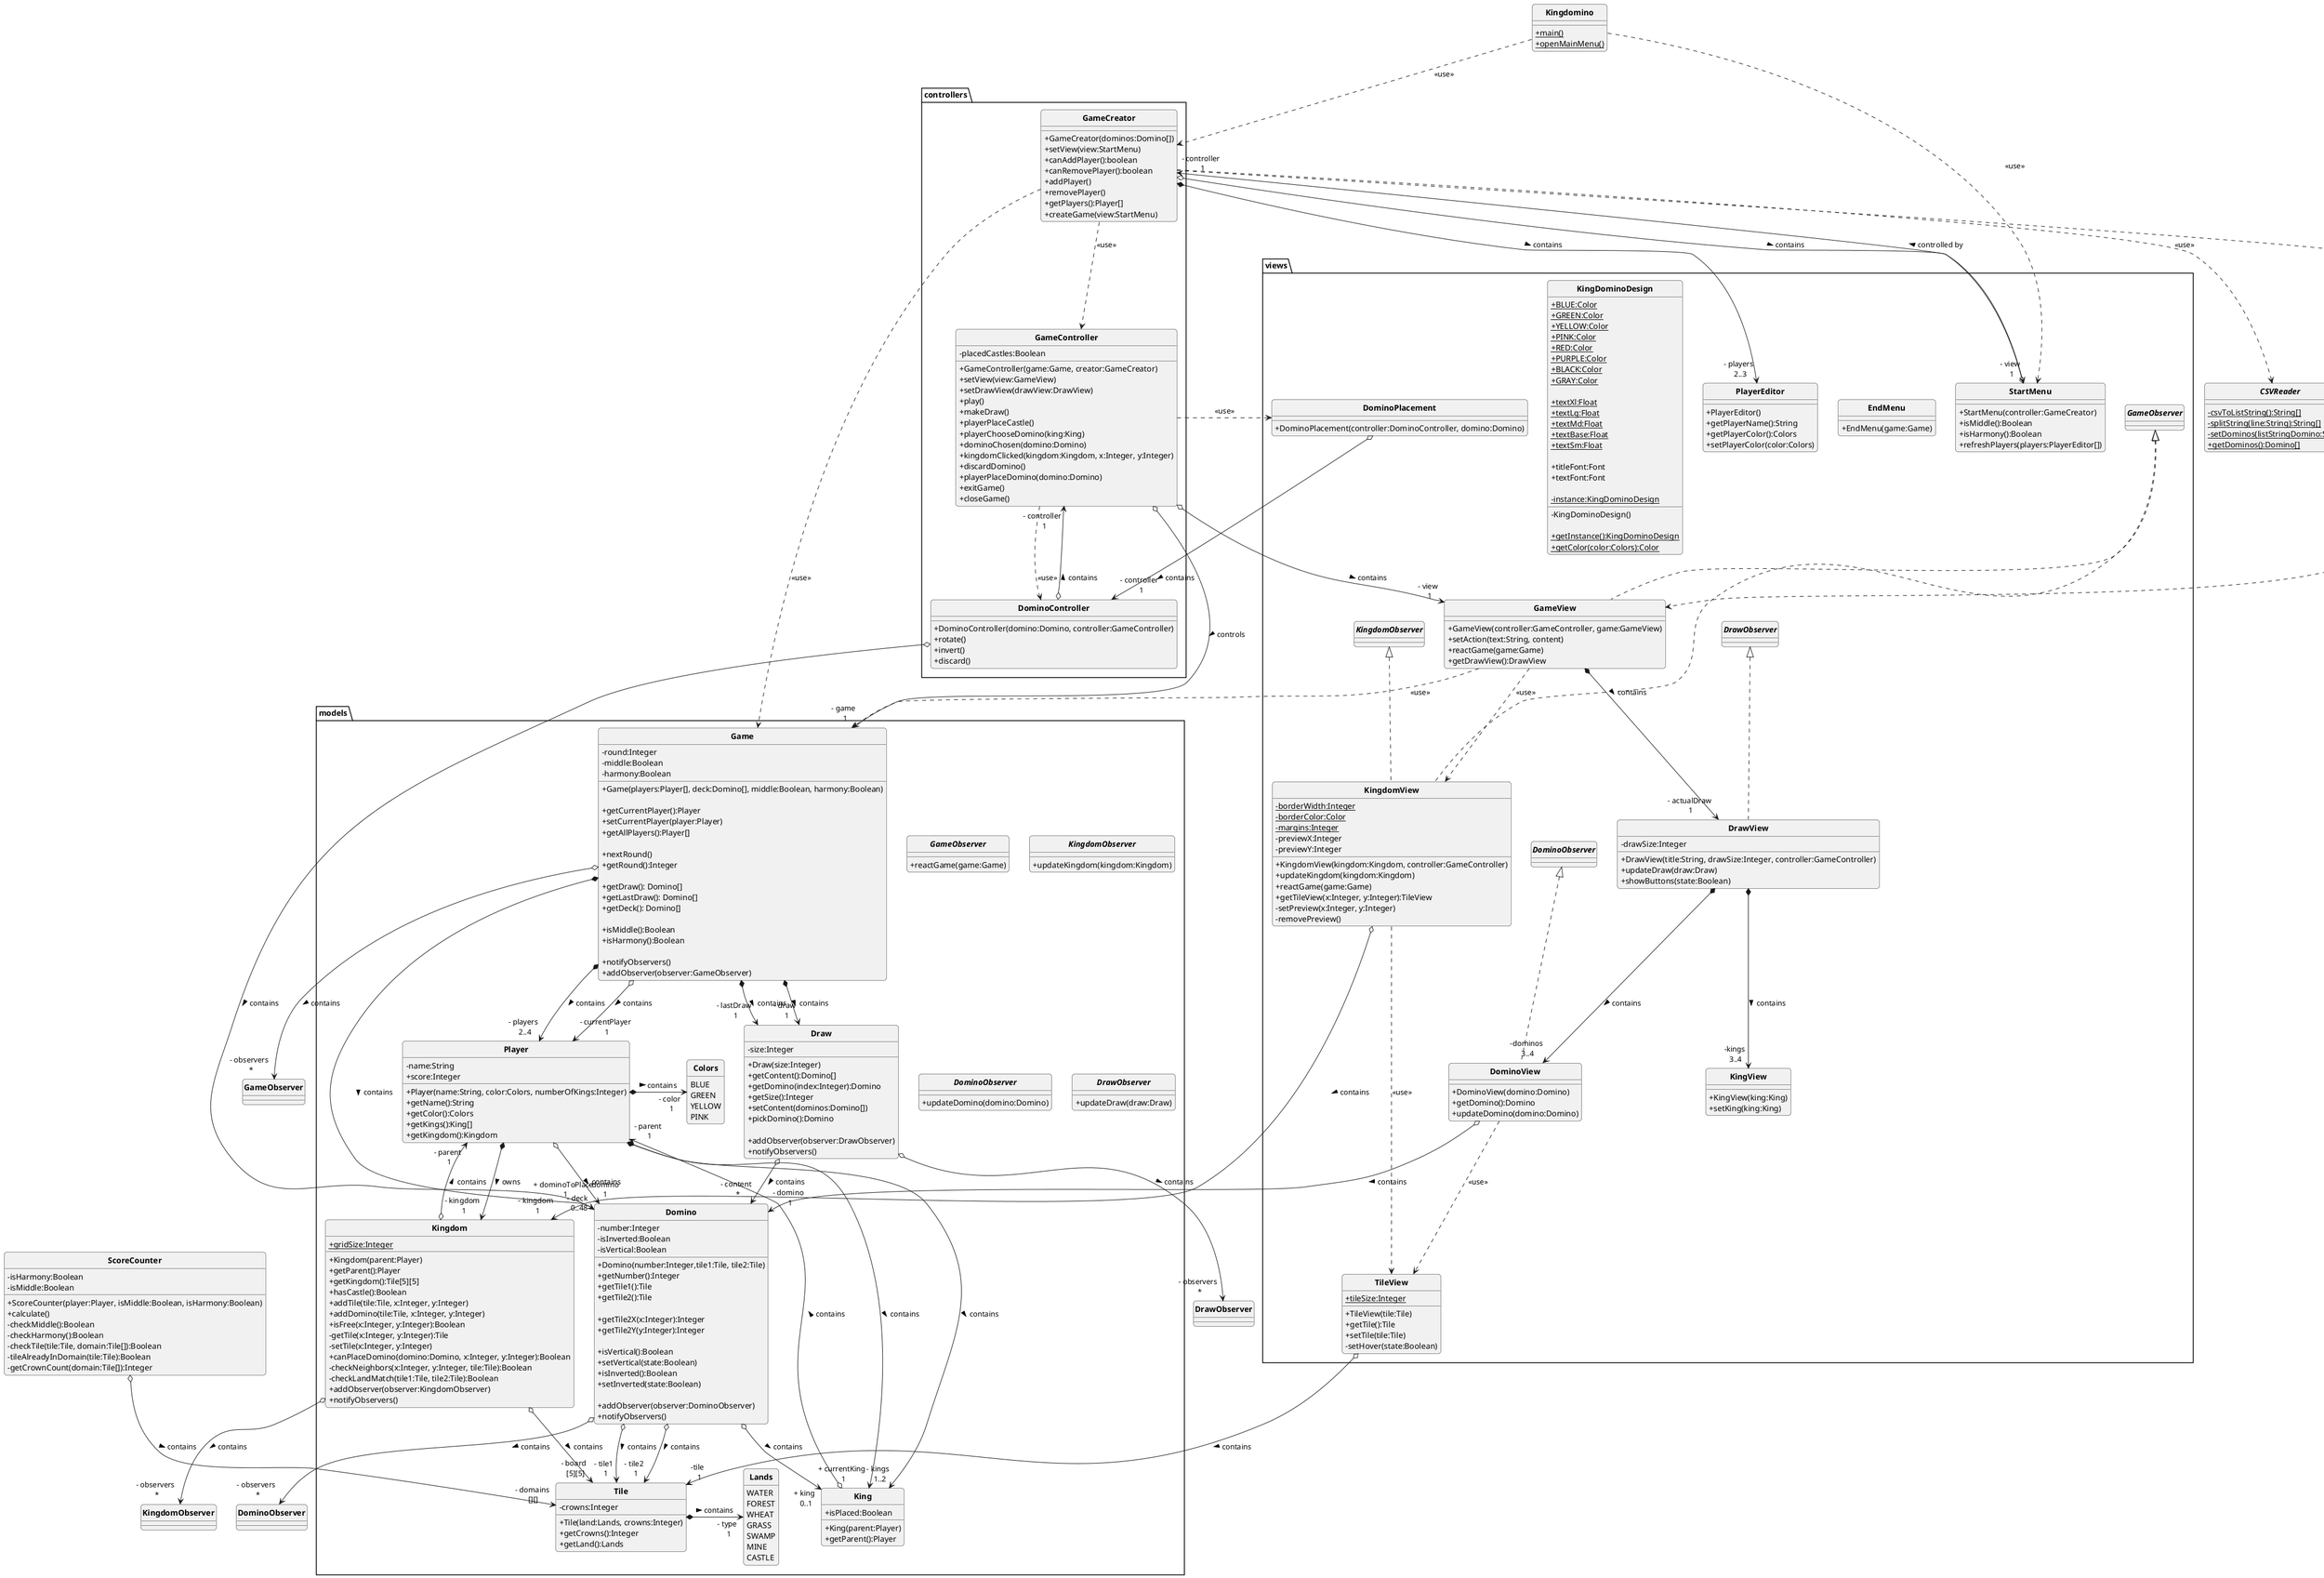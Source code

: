 @startuml
'https://plantuml.com/class-diagram

skinparam style strictuml
skinparam classAttributeIconSize 0
skinparam classFontStyle Bold
skinparam roundcorner 10
hide enum methods

class Kingdomino {
    + {static}main()
    + {static}openMainMenu()
}

abstract class CSVReader {
    - {static} csvToListString():String[]
    - {static} splitString(line:String):String[]
    - {static} setDominos(listStringDomino:String[])
    + {static} getDominos():Domino[]
}

class ScoreCounter {
    - isHarmony:Boolean
    - isMiddle:Boolean
    + ScoreCounter(player:Player, isMiddle:Boolean, isHarmony:Boolean)
    + calculate()
    - checkMiddle():Boolean
    - checkHarmony():Boolean
    - checkTile(tile:Tile, domain:Tile[]):Boolean
    - tileAlreadyInDomain(tile:Tile):Boolean
    - getCrownCount(domain:Tile[]):Integer
}

package models {

    interface GameObserver {
        + reactGame(game:Game)
    }

    class Game {
        - round:Integer
        - middle:Boolean
        - harmony:Boolean

        + Game(players:Player[], deck:Domino[], middle:Boolean, harmony:Boolean)

        + getCurrentPlayer():Player
        + setCurrentPlayer(player:Player)
        + getAllPlayers():Player[]

        + nextRound()
        + getRound():Integer

        + getDraw(): Domino[]
        + getLastDraw(): Domino[]
        + getDeck(): Domino[]

        + isMiddle():Boolean
        + isHarmony():Boolean

        + notifyObservers()
        + addObserver(observer:GameObserver)
    }

    class Draw {
        - size:Integer
        + Draw(size:Integer)
        + getContent():Domino[]
        + getDomino(index:Integer):Domino
        + getSize():Integer
        + setContent(dominos:Domino[])
        + pickDomino():Domino

        + addObserver(observer:DrawObserver)
        + notifyObservers()
    }

    class Player {
        - name:String
        + score:Integer
        + Player(name:String, color:Colors, numberOfKings:Integer)
        + getName():String
        + getColor():Colors
        + getKings():King[]
        + getKingdom():Kingdom
    }

    class King {
        + isPlaced:Boolean
        + King(parent:Player)
        + getParent():Player
    }

    class Kingdom {
        + {static}gridSize:Integer
        + Kingdom(parent:Player)
        + getParent():Player
        + getKingdom():Tile[5][5]
        + hasCastle():Boolean
        + addTile(tile:Tile, x:Integer, y:Integer)
        + addDomino(tile:Tile, x:Integer, y:Integer)
        + isFree(x:Integer, y:Integer):Boolean
        - getTile(x:Integer, y:Integer):Tile
        - setTile(x:Integer, y:Integer)
        + canPlaceDomino(domino:Domino, x:Integer, y:Integer):Boolean
        - checkNeighbors(x:Integer, y:Integer, tile:Tile):Boolean
        - checkLandMatch(tile1:Tile, tile2:Tile):Boolean
        + addObserver(observer:KingdomObserver)
        + notifyObservers()
    }

    class Domino {
        - number:Integer
        - isInverted:Boolean
        - isVertical:Boolean

        + Domino(number:Integer,tile1:Tile, tile2:Tile)
        + getNumber():Integer
        + getTile1():Tile
        + getTile2():Tile

        + getTile2X(x:Integer):Integer
        + getTile2Y(y:Integer):Integer

        + isVertical():Boolean
        + setVertical(state:Boolean)
        + isInverted():Boolean
        + setInverted(state:Boolean)

        + addObserver(observer:DominoObserver)
        + notifyObservers()
    }

    class Tile {
        - crowns:Integer
        + Tile(land:Lands, crowns:Integer)
        + getCrowns():Integer
        + getLand():Lands
    }

    enum Lands {
        WATER
        FOREST
        WHEAT
        GRASS
        SWAMP
        MINE
        CASTLE
    }

    enum Colors {
        BLUE
        GREEN
        YELLOW
        PINK
    }

    interface KingdomObserver {
        + updateKingdom(kingdom:Kingdom)
    }

    interface DominoObserver {
        + updateDomino(domino:Domino)
    }

    interface DrawObserver {
        + updateDraw(draw:Draw)
    }

}

package views {

    class GameView implements GameObserver {
        + GameView(controller:GameController, game:GameView)
        + setAction(text:String, content)
        + reactGame(game:Game)
        + getDrawView():DrawView
    }

    class StartMenu {
        + StartMenu(controller:GameCreator)
        + isMiddle():Boolean
        + isHarmony():Boolean
        + refreshPlayers(players:PlayerEditor[])
    }

    class EndMenu {
        + EndMenu(game:Game)
    }

    class PlayerEditor {
        + PlayerEditor()
        + getPlayerName():String
        + getPlayerColor():Colors
        + setPlayerColor(color:Colors)
    }

    class KingdomView implements KingdomObserver, GameObserver {
        - {static}borderWidth:Integer
        - {static}borderColor:Color
        - {static}margins:Integer
        - previewX:Integer
        - previewY:Integer
        + KingdomView(kingdom:Kingdom, controller:GameController)
        + updateKingdom(kingdom:Kingdom)
        + reactGame(game:Game)
        + getTileView(x:Integer, y:Integer):TileView
        - setPreview(x:Integer, y:Integer)
        - removePreview()
    }

    class DrawView implements DrawObserver {
        - drawSize:Integer
        + DrawView(title:String, drawSize:Integer, controller:GameController)
        + updateDraw(draw:Draw)
        + showButtons(state:Boolean)
    }

    class DominoView implements DominoObserver {
        + DominoView(domino:Domino)
        + getDomino():Domino
        + updateDomino(domino:Domino)
    }

    class TileView {
        + {static}tileSize:Integer
        + TileView(tile:Tile)
        + getTile():Tile
        + setTile(tile:Tile)
        - setHover(state:Boolean)
    }

    class KingDominoDesign {
        + {static}BLUE:Color
        + {static}GREEN:Color
        + {static}YELLOW:Color
        + {static}PINK:Color
        + {static}RED:Color
        + {static}PURPLE:Color
        + {static}BLACK:Color
        + {static}GRAY:Color

        + {static}textXl:Float
        + {static}textLg:Float
        + {static}textMd:Float
        + {static}textBase:Float
        + {static}textSm:Float

        + titleFont:Font
        + textFont:Font

        - {static}instance:KingDominoDesign

        - KingDominoDesign()

        + {static}getInstance():KingDominoDesign
        + {static}getColor(color:Colors):Color

    }

    class DominoPlacement {
        + DominoPlacement(controller:DominoController, domino:Domino)
    }

    class KingView {
        + KingView(king:King)
        + setKing(king:King)
    }

}

package controllers {

    class GameController {
        - placedCastles:Boolean
        + GameController(game:Game, creator:GameCreator)
        + setView(view:GameView)
        + setDrawView(drawView:DrawView)
        + play()
        + makeDraw()
        + playerPlaceCastle()
        + playerChooseDomino(king:King)
        + dominoChosen(domino:Domino)
        + kingdomClicked(kingdom:Kingdom, x:Integer, y:Integer)
        + discardDomino()
        + playerPlaceDomino(domino:Domino)
        + exitGame()
        + closeGame()
    }

    class GameCreator {
        + GameCreator(dominos:Domino[])
        + setView(view:StartMenu)
        + canAddPlayer():boolean
        + canRemovePlayer():boolean
        + addPlayer()
        + removePlayer()
        + getPlayers():Player[]
        + createGame(view:StartMenu)
    }

    class DominoController {
        + DominoController(domino:Domino, controller:GameController)
        + rotate()
        + invert()
        + discard()
    }

}

Kingdomino ..> StartMenu : "<<use>>"
Kingdomino ..> GameCreator : "<<use>>"

GameCreator *--> "- players \n 2..3" PlayerEditor : > contains
GameCreator o--> "- view \n 1" StartMenu : > contains
GameCreator ..> Game : "<<use>>"
GameCreator ..> GameView : "<<use>>"
GameCreator ..> GameController : "<<use>>"
GameCreator ..> CSVReader : "<<use>>"

Game *--> "- players \n 2..4" Player : > contains
Game *--> "- deck \n 0..48" Domino : > contains
Game *--> "- draw \n 1" Draw : > contains
Game *--> "- lastDraw \n 1" Draw : > contains
Game o--> "- observers \n *" GameObserver : > contains
Game o--> "- currentPlayer \n 1" Player : > contains

Draw o--> "- content \n *" Domino : > contains
Draw o--> "- observers \n *" DrawObserver : > contains

GameController o--> "- game \n 1" Game : > controls
GameController o--> "- view \n 1" GameView : > contains
GameController ..> DominoPlacement : <<use>>
GameController ..> DominoController : <<use>>

GameView ..> Game : "<<use>>"
GameView ..> KingdomView : "<<use>>"
GameView *--> " - actualDraw \n 1" DrawView : > contains

StartMenu o--> "- controller \n 1" GameCreator : > controlled by

Player *--> "- kingdom \n 1" Kingdom : > owns
Player *--> "- kings \n 1..2" King : > contains
Player *--> "+ currentKing \n 1" King : > contains
Player *-> "- color \n 1" Colors : > contains
Player o--> "+ dominoToPlace \n 1" Domino : > contains

King o--> "- parent \n 1" Player : > contains

Kingdom o--> "- parent \n 1" Player : > contains
Kingdom o--> "- board \n [5][5]" Tile : > contains
Kingdom o--> "- observers \n *" KingdomObserver : > contains

DominoController o--> "- domino \n 1" Domino : > contains
DominoController o--> "- controller \n 1" GameController : > contains

DominoPlacement o--> "- controller \n 1" DominoController : > contains

KingdomView o--> "- kingdom \n 1" Kingdom : > contains
KingdomView ..> TileView : <<use>>

DrawView *--> " -dominos \n 3..4" DominoView : > contains
DrawView *--> " -kings \n 3..4" KingView : > contains

DominoView o--> "- domino \n 1" Domino : > contains
DominoView ..> TileView : <<use>>

Domino o-> "- tile1 \n 1" Tile : > contains
Domino o-> "- tile2 \n 1" Tile : > contains
Domino o--> "+ king \n 0..1" King : > contains
Domino o--> "- observers \n *" DominoObserver : > contains

Tile *-> "- type \n 1" Lands : > contains

TileView o--> "-tile \n 1" Tile : > contains

ScoreCounter o--> " - domains \n [][]" Tile : > contains

@enduml